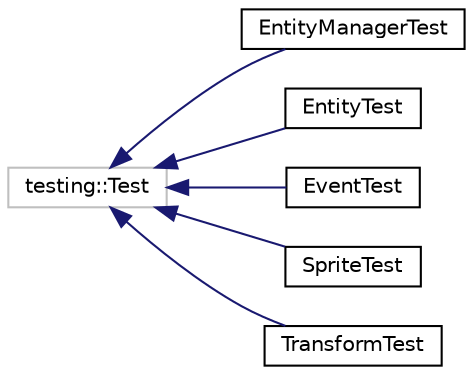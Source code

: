 digraph "Graphical Class Hierarchy"
{
 // LATEX_PDF_SIZE
  edge [fontname="Helvetica",fontsize="10",labelfontname="Helvetica",labelfontsize="10"];
  node [fontname="Helvetica",fontsize="10",shape=record];
  rankdir="LR";
  Node12 [label="testing::Test",height=0.2,width=0.4,color="grey75", fillcolor="white", style="filled",tooltip=" "];
  Node12 -> Node0 [dir="back",color="midnightblue",fontsize="10",style="solid",fontname="Helvetica"];
  Node0 [label="EntityManagerTest",height=0.2,width=0.4,color="black", fillcolor="white", style="filled",URL="$d5/df4/classEntityManagerTest.html",tooltip=" "];
  Node12 -> Node14 [dir="back",color="midnightblue",fontsize="10",style="solid",fontname="Helvetica"];
  Node14 [label="EntityTest",height=0.2,width=0.4,color="black", fillcolor="white", style="filled",URL="$df/d2b/classEntityTest.html",tooltip=" "];
  Node12 -> Node15 [dir="back",color="midnightblue",fontsize="10",style="solid",fontname="Helvetica"];
  Node15 [label="EventTest",height=0.2,width=0.4,color="black", fillcolor="white", style="filled",URL="$d1/db4/classEventTest.html",tooltip=" "];
  Node12 -> Node16 [dir="back",color="midnightblue",fontsize="10",style="solid",fontname="Helvetica"];
  Node16 [label="SpriteTest",height=0.2,width=0.4,color="black", fillcolor="white", style="filled",URL="$d0/d88/classSpriteTest.html",tooltip=" "];
  Node12 -> Node17 [dir="back",color="midnightblue",fontsize="10",style="solid",fontname="Helvetica"];
  Node17 [label="TransformTest",height=0.2,width=0.4,color="black", fillcolor="white", style="filled",URL="$d6/d2b/classTransformTest.html",tooltip=" "];
}
